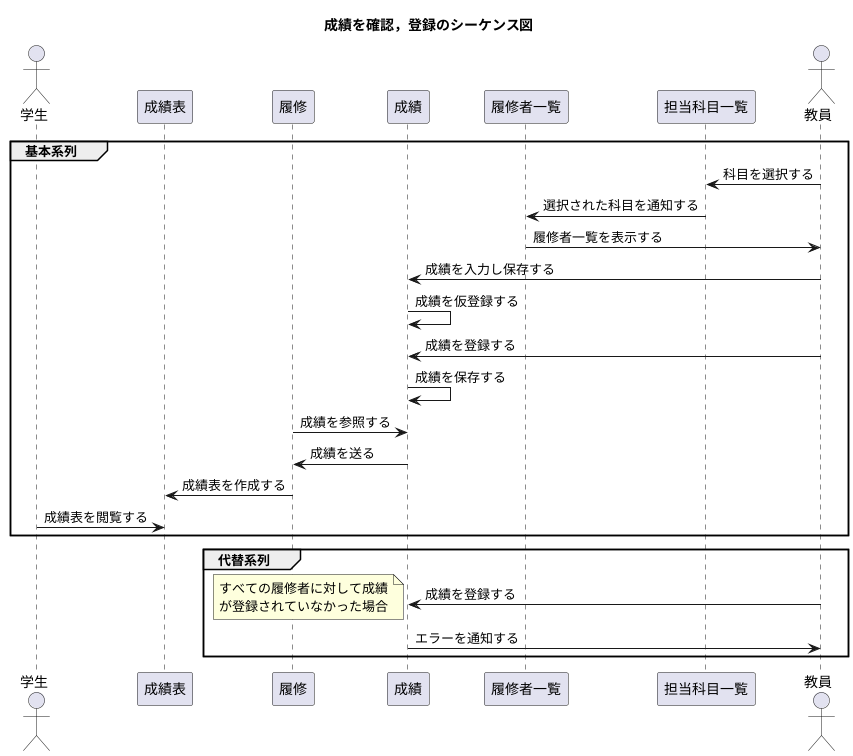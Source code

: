 @startuml 成績を確認するのシーケンス図
title 成績を確認，登録のシーケンス図
'クラス等
actor 学生 as foo1
participant 成績表 as foo2
participant 履修 as foo3
participant 成績 as foo8
participant 履修者一覧 as foo6
participant 担当科目一覧 as foo7
actor 教員 as foo9

group 基本系列
    foo9 -> foo7 : 科目を選択する
    foo7 -> foo6 : 選択された科目を通知する
    foo6 -> foo9 : 履修者一覧を表示する
    foo9 -> foo8 : 成績を入力し保存する
    foo8 -> foo8 : 成績を仮登録する
    foo9 -> foo8 : 成績を登録する
    foo8 -> foo8 : 成績を保存する
    foo3 -> foo8 : 成績を参照する
    foo8 -> foo3 : 成績を送る
    foo3 -> foo2 : 成績表を作成する
    foo1 -> foo2 : 成績表を閲覧する
end

group 代替系列
    foo9 -> foo8 : 成績を登録する
    note left
        すべての履修者に対して成績
        が登録されていなかった場合
    end note
    foo8 -> foo9 : エラーを通知する
end

@enduml